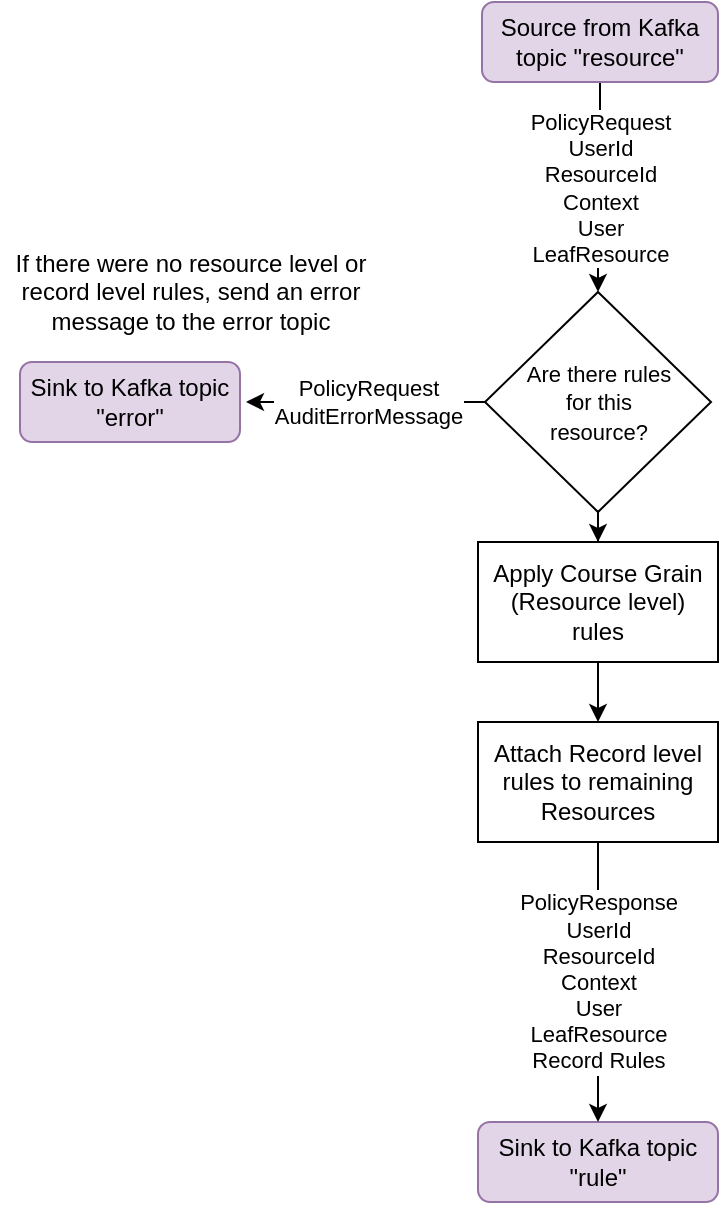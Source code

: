 <mxfile version="14.6.12" type="device"><diagram id="_RBoc6auL62qBpiJwBiw" name="Page-1"><mxGraphModel dx="2062" dy="1065" grid="1" gridSize="10" guides="1" tooltips="1" connect="1" arrows="1" fold="1" page="1" pageScale="1" pageWidth="827" pageHeight="1169" math="0" shadow="0"><root><mxCell id="0"/><mxCell id="1" parent="0"/><mxCell id="uno6gjMz67oOJnJ67OMT-4" value="PolicyRequest&lt;br&gt;UserId&lt;br&gt;ResourceId&lt;br&gt;Context&lt;br&gt;User&lt;br&gt;LeafResource" style="edgeStyle=orthogonalEdgeStyle;rounded=0;orthogonalLoop=1;jettySize=auto;html=1;exitX=0.5;exitY=1;exitDx=0;exitDy=0;entryX=0.5;entryY=0;entryDx=0;entryDy=0;" edge="1" parent="1" source="uno6gjMz67oOJnJ67OMT-1" target="uno6gjMz67oOJnJ67OMT-3"><mxGeometry relative="1" as="geometry"/></mxCell><mxCell id="uno6gjMz67oOJnJ67OMT-1" value="Source from Kafka topic &quot;resource&quot;" style="rounded=1;whiteSpace=wrap;html=1;fillColor=#e1d5e7;strokeColor=#9673a6;" vertex="1" parent="1"><mxGeometry x="361" y="80" width="118" height="40" as="geometry"/></mxCell><mxCell id="uno6gjMz67oOJnJ67OMT-2" value="Sink to Kafka topic &quot;rule&quot;" style="rounded=1;whiteSpace=wrap;html=1;fillColor=#e1d5e7;strokeColor=#9673a6;" vertex="1" parent="1"><mxGeometry x="359" y="640" width="120" height="40" as="geometry"/></mxCell><mxCell id="uno6gjMz67oOJnJ67OMT-9" value="PolicyRequest&lt;br&gt;AuditErrorMessage" style="edgeStyle=orthogonalEdgeStyle;rounded=0;orthogonalLoop=1;jettySize=auto;html=1;exitX=0;exitY=0.5;exitDx=0;exitDy=0;" edge="1" parent="1"><mxGeometry relative="1" as="geometry"><mxPoint x="365.5" y="280" as="sourcePoint"/><mxPoint x="243" y="280" as="targetPoint"/></mxGeometry></mxCell><mxCell id="uno6gjMz67oOJnJ67OMT-10" style="edgeStyle=orthogonalEdgeStyle;rounded=0;orthogonalLoop=1;jettySize=auto;html=1;exitX=0.5;exitY=1;exitDx=0;exitDy=0;" edge="1" parent="1" source="uno6gjMz67oOJnJ67OMT-3" target="uno6gjMz67oOJnJ67OMT-11"><mxGeometry relative="1" as="geometry"><mxPoint x="415" y="400" as="targetPoint"/></mxGeometry></mxCell><mxCell id="uno6gjMz67oOJnJ67OMT-3" value="&lt;font style=&quot;font-size: 11px&quot;&gt;Are there rules &lt;br&gt;for this &lt;br&gt;resource?&lt;/font&gt;" style="rhombus;whiteSpace=wrap;html=1;" vertex="1" parent="1"><mxGeometry x="362.5" y="225" width="113" height="110" as="geometry"/></mxCell><mxCell id="uno6gjMz67oOJnJ67OMT-6" value="Sink to Kafka topic &quot;error&quot;" style="rounded=1;whiteSpace=wrap;html=1;fillColor=#e1d5e7;strokeColor=#9673a6;" vertex="1" parent="1"><mxGeometry x="130" y="260" width="110" height="40" as="geometry"/></mxCell><mxCell id="uno6gjMz67oOJnJ67OMT-7" value="If there were no resource level or record level rules, send an error message to the error topic" style="text;html=1;strokeColor=none;fillColor=none;align=center;verticalAlign=middle;whiteSpace=wrap;rounded=0;" vertex="1" parent="1"><mxGeometry x="120" y="200" width="191" height="50" as="geometry"/></mxCell><mxCell id="uno6gjMz67oOJnJ67OMT-13" style="edgeStyle=orthogonalEdgeStyle;rounded=0;orthogonalLoop=1;jettySize=auto;html=1;exitX=0.5;exitY=1;exitDx=0;exitDy=0;" edge="1" parent="1" source="uno6gjMz67oOJnJ67OMT-11" target="uno6gjMz67oOJnJ67OMT-14"><mxGeometry relative="1" as="geometry"><mxPoint x="415" y="480" as="targetPoint"/></mxGeometry></mxCell><mxCell id="uno6gjMz67oOJnJ67OMT-11" value="Apply Course Grain (Resource level)&lt;br&gt;rules" style="rounded=0;whiteSpace=wrap;html=1;" vertex="1" parent="1"><mxGeometry x="359" y="350" width="120" height="60" as="geometry"/></mxCell><mxCell id="uno6gjMz67oOJnJ67OMT-15" value="PolicyResponse&lt;br&gt;UserId&lt;br&gt;ResourceId&lt;br&gt;Context&lt;br&gt;User&lt;br&gt;LeafResource&lt;br&gt;Record Rules" style="edgeStyle=orthogonalEdgeStyle;rounded=0;orthogonalLoop=1;jettySize=auto;html=1;exitX=0.5;exitY=1;exitDx=0;exitDy=0;" edge="1" parent="1" source="uno6gjMz67oOJnJ67OMT-14" target="uno6gjMz67oOJnJ67OMT-2"><mxGeometry relative="1" as="geometry"/></mxCell><mxCell id="uno6gjMz67oOJnJ67OMT-14" value="Attach Record level rules to remaining Resources" style="rounded=0;whiteSpace=wrap;html=1;" vertex="1" parent="1"><mxGeometry x="359" y="440" width="120" height="60" as="geometry"/></mxCell></root></mxGraphModel></diagram></mxfile>